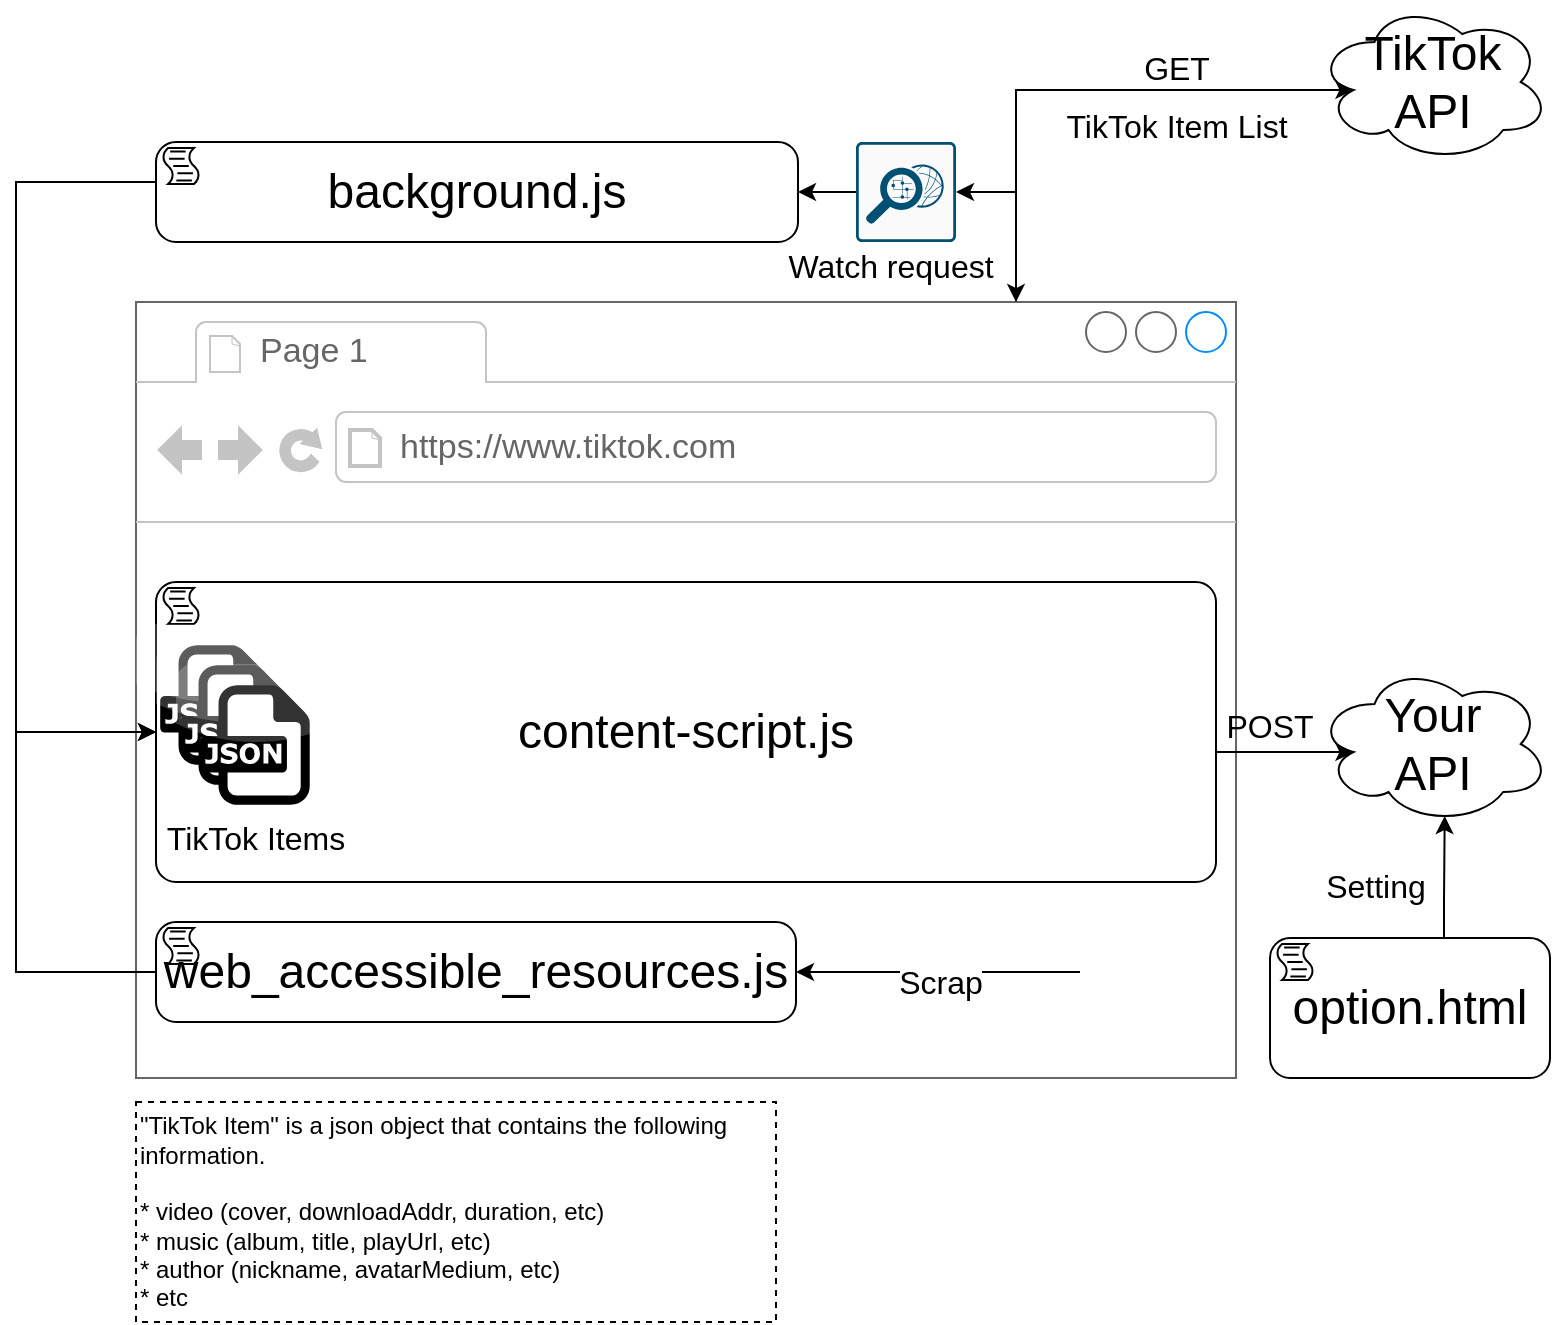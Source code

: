 <mxfile version="16.2.7" type="device"><diagram id="IWbKpT7Wa2sUhR-Hz-9m" name="Page-1"><mxGraphModel dx="946" dy="662" grid="1" gridSize="10" guides="1" tooltips="1" connect="1" arrows="1" fold="1" page="1" pageScale="1" pageWidth="827" pageHeight="1169" math="0" shadow="0"><root><mxCell id="0"/><mxCell id="1" parent="0"/><mxCell id="ddnNgZPIODBz0ePGAksw-3" value="&quot;TikTok Item&quot; is a json object that contains the following information.&lt;br&gt;&lt;br&gt;* video (cover,&amp;nbsp;downloadAddr,&amp;nbsp;duration, etc)&amp;nbsp;&lt;br&gt;* music (&lt;span&gt;album,&amp;nbsp;&lt;/span&gt;title,&amp;nbsp;playUrl, etc)&lt;br&gt;* author (nickname,&amp;nbsp;avatarMedium, etc)&lt;br&gt;* etc" style="rounded=0;whiteSpace=wrap;html=1;dashed=1;align=left;" parent="1" vertex="1"><mxGeometry x="120" y="550" width="320" height="110" as="geometry"/></mxCell><mxCell id="FhACLJJ7yMYgh7Y-m1jK-38" style="edgeStyle=orthogonalEdgeStyle;rounded=0;orthogonalLoop=1;jettySize=auto;html=1;entryX=0.16;entryY=0.55;entryDx=0;entryDy=0;entryPerimeter=0;fontSize=24;" parent="1" source="FhACLJJ7yMYgh7Y-m1jK-1" target="FhACLJJ7yMYgh7Y-m1jK-34" edge="1"><mxGeometry relative="1" as="geometry"><Array as="points"><mxPoint x="560" y="44"/></Array></mxGeometry></mxCell><mxCell id="FhACLJJ7yMYgh7Y-m1jK-1" value="" style="strokeWidth=1;shadow=0;dashed=0;align=center;html=1;shape=mxgraph.mockup.containers.browserWindow;rSize=0;strokeColor=#666666;strokeColor2=#008cff;strokeColor3=#c4c4c4;mainText=,;recursiveResize=0;" parent="1" vertex="1"><mxGeometry x="120" y="150" width="550" height="388" as="geometry"/></mxCell><mxCell id="FhACLJJ7yMYgh7Y-m1jK-2" value="Page 1" style="strokeWidth=1;shadow=0;dashed=0;align=center;html=1;shape=mxgraph.mockup.containers.anchor;fontSize=17;fontColor=#666666;align=left;" parent="FhACLJJ7yMYgh7Y-m1jK-1" vertex="1"><mxGeometry x="60" y="12" width="110" height="26" as="geometry"/></mxCell><mxCell id="FhACLJJ7yMYgh7Y-m1jK-3" value="https://www.tiktok.com" style="strokeWidth=1;shadow=0;dashed=0;align=center;html=1;shape=mxgraph.mockup.containers.anchor;rSize=0;fontSize=17;fontColor=#666666;align=left;" parent="FhACLJJ7yMYgh7Y-m1jK-1" vertex="1"><mxGeometry x="130" y="60" width="250" height="26" as="geometry"/></mxCell><mxCell id="FhACLJJ7yMYgh7Y-m1jK-4" value="content-script.js" style="points=[[0.25,0,0],[0.5,0,0],[0.75,0,0],[1,0.25,0],[1,0.5,0],[1,0.75,0],[0.75,1,0],[0.5,1,0],[0.25,1,0],[0,0.75,0],[0,0.5,0],[0,0.25,0]];shape=mxgraph.bpmn.task;whiteSpace=wrap;rectStyle=rounded;size=10;taskMarker=script;fontSize=24;" parent="FhACLJJ7yMYgh7Y-m1jK-1" vertex="1"><mxGeometry x="10" y="140" width="530" height="150" as="geometry"/></mxCell><mxCell id="FhACLJJ7yMYgh7Y-m1jK-9" style="edgeStyle=orthogonalEdgeStyle;rounded=0;orthogonalLoop=1;jettySize=auto;html=1;exitX=0;exitY=0.5;exitDx=0;exitDy=0;exitPerimeter=0;entryX=0;entryY=0.5;entryDx=0;entryDy=0;entryPerimeter=0;fontSize=24;" parent="FhACLJJ7yMYgh7Y-m1jK-1" source="FhACLJJ7yMYgh7Y-m1jK-5" target="FhACLJJ7yMYgh7Y-m1jK-4" edge="1"><mxGeometry relative="1" as="geometry"><Array as="points"><mxPoint x="-60" y="335"/><mxPoint x="-60" y="215"/></Array></mxGeometry></mxCell><mxCell id="FhACLJJ7yMYgh7Y-m1jK-5" value="web_accessible_resources.js" style="points=[[0.25,0,0],[0.5,0,0],[0.75,0,0],[1,0.25,0],[1,0.5,0],[1,0.75,0],[0.75,1,0],[0.5,1,0],[0.25,1,0],[0,0.75,0],[0,0.5,0],[0,0.25,0]];shape=mxgraph.bpmn.task;whiteSpace=wrap;rectStyle=rounded;size=10;taskMarker=script;fontSize=24;" parent="FhACLJJ7yMYgh7Y-m1jK-1" vertex="1"><mxGeometry x="10" y="310" width="320" height="50" as="geometry"/></mxCell><mxCell id="FhACLJJ7yMYgh7Y-m1jK-33" style="edgeStyle=orthogonalEdgeStyle;rounded=0;orthogonalLoop=1;jettySize=auto;html=1;exitX=0;exitY=0.5;exitDx=0;exitDy=0;entryX=1;entryY=0.5;entryDx=0;entryDy=0;entryPerimeter=0;fontSize=24;" parent="FhACLJJ7yMYgh7Y-m1jK-1" source="FhACLJJ7yMYgh7Y-m1jK-32" target="FhACLJJ7yMYgh7Y-m1jK-5" edge="1"><mxGeometry relative="1" as="geometry"/></mxCell><mxCell id="FhACLJJ7yMYgh7Y-m1jK-53" value="&lt;font style=&quot;font-size: 16px&quot;&gt;Scrap&lt;/font&gt;" style="edgeLabel;html=1;align=center;verticalAlign=middle;resizable=0;points=[];fontSize=24;" parent="FhACLJJ7yMYgh7Y-m1jK-33" vertex="1" connectable="0"><mxGeometry x="-0.014" y="3" relative="1" as="geometry"><mxPoint as="offset"/></mxGeometry></mxCell><mxCell id="FhACLJJ7yMYgh7Y-m1jK-32" value="" style="shape=image;html=1;verticalAlign=top;verticalLabelPosition=bottom;labelBackgroundColor=#ffffff;imageAspect=0;aspect=fixed;image=https://cdn1.iconfinder.com/data/icons/hawcons/32/699858-icon-76-document-file-html-128.png;fontSize=24;strokeColor=#000000;fillColor=none;" parent="FhACLJJ7yMYgh7Y-m1jK-1" vertex="1"><mxGeometry x="472" y="301" width="68" height="68" as="geometry"/></mxCell><mxCell id="ddnNgZPIODBz0ePGAksw-5" value="" style="dashed=0;outlineConnect=0;html=1;align=center;labelPosition=center;verticalLabelPosition=bottom;verticalAlign=top;shape=mxgraph.webicons.json;gradientColor=none;fillColor=none;" parent="FhACLJJ7yMYgh7Y-m1jK-1" vertex="1"><mxGeometry y="161" width="80" height="80" as="geometry"/></mxCell><mxCell id="ddnNgZPIODBz0ePGAksw-12" value="&lt;font style=&quot;font-size: 16px&quot;&gt;TikTok Items&lt;/font&gt;" style="text;html=1;strokeColor=none;fillColor=none;align=center;verticalAlign=middle;whiteSpace=wrap;rounded=0;fontSize=24;" parent="FhACLJJ7yMYgh7Y-m1jK-1" vertex="1"><mxGeometry x="10" y="251" width="100" height="30" as="geometry"/></mxCell><mxCell id="_p_75_yj4J1Rh_BHz_vX-16" value="" style="dashed=0;outlineConnect=0;html=1;align=center;labelPosition=center;verticalLabelPosition=bottom;verticalAlign=top;shape=mxgraph.webicons.json;gradientColor=none;fillColor=none;" vertex="1" parent="FhACLJJ7yMYgh7Y-m1jK-1"><mxGeometry x="10" y="171" width="80" height="80" as="geometry"/></mxCell><mxCell id="_p_75_yj4J1Rh_BHz_vX-17" value="" style="dashed=0;outlineConnect=0;html=1;align=center;labelPosition=center;verticalLabelPosition=bottom;verticalAlign=top;shape=mxgraph.webicons.json;gradientColor=none;fillColor=none;" vertex="1" parent="FhACLJJ7yMYgh7Y-m1jK-1"><mxGeometry x="20" y="181" width="80" height="80" as="geometry"/></mxCell><mxCell id="FhACLJJ7yMYgh7Y-m1jK-10" style="edgeStyle=orthogonalEdgeStyle;rounded=0;orthogonalLoop=1;jettySize=auto;html=1;exitX=0;exitY=0.5;exitDx=0;exitDy=0;exitPerimeter=0;entryX=0;entryY=0.5;entryDx=0;entryDy=0;entryPerimeter=0;fontSize=24;" parent="1" source="FhACLJJ7yMYgh7Y-m1jK-6" target="FhACLJJ7yMYgh7Y-m1jK-4" edge="1"><mxGeometry relative="1" as="geometry"><Array as="points"><mxPoint x="60" y="90"/><mxPoint x="60" y="365"/></Array></mxGeometry></mxCell><mxCell id="FhACLJJ7yMYgh7Y-m1jK-6" value="background.js" style="points=[[0.25,0,0],[0.5,0,0],[0.75,0,0],[1,0.25,0],[1,0.5,0],[1,0.75,0],[0.75,1,0],[0.5,1,0],[0.25,1,0],[0,0.75,0],[0,0.5,0],[0,0.25,0]];shape=mxgraph.bpmn.task;whiteSpace=wrap;rectStyle=rounded;size=10;taskMarker=script;fontSize=24;" parent="1" vertex="1"><mxGeometry x="130" y="70" width="321" height="50" as="geometry"/></mxCell><mxCell id="FhACLJJ7yMYgh7Y-m1jK-44" style="edgeStyle=orthogonalEdgeStyle;rounded=0;orthogonalLoop=1;jettySize=auto;html=1;exitX=0;exitY=0.5;exitDx=0;exitDy=0;exitPerimeter=0;entryX=1;entryY=0.5;entryDx=0;entryDy=0;entryPerimeter=0;fontSize=24;" parent="1" source="FhACLJJ7yMYgh7Y-m1jK-16" target="FhACLJJ7yMYgh7Y-m1jK-6" edge="1"><mxGeometry relative="1" as="geometry"/></mxCell><mxCell id="FhACLJJ7yMYgh7Y-m1jK-16" value="" style="points=[[0.015,0.015,0],[0.985,0.015,0],[0.985,0.985,0],[0.015,0.985,0],[0.25,0,0],[0.5,0,0],[0.75,0,0],[1,0.25,0],[1,0.5,0],[1,0.75,0],[0.75,1,0],[0.5,1,0],[0.25,1,0],[0,0.75,0],[0,0.5,0],[0,0.25,0]];verticalLabelPosition=bottom;html=1;verticalAlign=top;aspect=fixed;align=center;pointerEvents=1;shape=mxgraph.cisco19.rect;prIcon=monitoring;fillColor=#FAFAFA;strokeColor=#005073;fontSize=24;" parent="1" vertex="1"><mxGeometry x="480" y="70" width="50" height="50" as="geometry"/></mxCell><mxCell id="FhACLJJ7yMYgh7Y-m1jK-40" style="edgeStyle=orthogonalEdgeStyle;rounded=0;orthogonalLoop=1;jettySize=auto;html=1;exitX=0.16;exitY=0.55;exitDx=0;exitDy=0;exitPerimeter=0;fontSize=24;" parent="1" source="FhACLJJ7yMYgh7Y-m1jK-34" edge="1"><mxGeometry relative="1" as="geometry"><mxPoint x="560" y="150" as="targetPoint"/><Array as="points"><mxPoint x="560" y="44"/><mxPoint x="560" y="150"/></Array></mxGeometry></mxCell><mxCell id="FhACLJJ7yMYgh7Y-m1jK-34" value="&lt;font style=&quot;font-size: 24px&quot;&gt;TikTok&lt;br&gt;API&lt;/font&gt;" style="ellipse;shape=cloud;whiteSpace=wrap;html=1;fontSize=24;strokeColor=#000000;fillColor=none;align=center;" parent="1" vertex="1"><mxGeometry x="710" width="117" height="80" as="geometry"/></mxCell><mxCell id="FhACLJJ7yMYgh7Y-m1jK-41" value="&lt;font style=&quot;font-size: 16px&quot;&gt;GET &lt;br&gt;TikTok Item List&lt;br&gt;&lt;/font&gt;" style="text;html=1;align=center;verticalAlign=middle;resizable=0;points=[];autosize=1;strokeColor=none;fontSize=24;" parent="1" vertex="1"><mxGeometry x="575" y="10" width="130" height="70" as="geometry"/></mxCell><mxCell id="FhACLJJ7yMYgh7Y-m1jK-43" value="" style="endArrow=classic;html=1;fontSize=24;entryX=1;entryY=0.5;entryDx=0;entryDy=0;entryPerimeter=0;" parent="1" target="FhACLJJ7yMYgh7Y-m1jK-16" edge="1"><mxGeometry width="50" height="50" relative="1" as="geometry"><mxPoint x="560" y="95" as="sourcePoint"/><mxPoint x="400" y="250" as="targetPoint"/></mxGeometry></mxCell><mxCell id="FhACLJJ7yMYgh7Y-m1jK-61" style="edgeStyle=orthogonalEdgeStyle;rounded=0;orthogonalLoop=1;jettySize=auto;html=1;entryX=0.16;entryY=0.55;entryDx=0;entryDy=0;entryPerimeter=0;fontSize=24;" parent="1" target="FhACLJJ7yMYgh7Y-m1jK-60" edge="1"><mxGeometry relative="1" as="geometry"><Array as="points"><mxPoint x="670" y="375"/><mxPoint x="670" y="375"/></Array><mxPoint x="660" y="375" as="sourcePoint"/></mxGeometry></mxCell><mxCell id="FhACLJJ7yMYgh7Y-m1jK-57" value="&lt;span style=&quot;font-size: 16px&quot;&gt;Watch request&lt;/span&gt;" style="text;html=1;strokeColor=none;fillColor=none;align=center;verticalAlign=middle;whiteSpace=wrap;rounded=0;fontSize=24;" parent="1" vertex="1"><mxGeometry x="445" y="120" width="105" height="20" as="geometry"/></mxCell><mxCell id="FhACLJJ7yMYgh7Y-m1jK-60" value="&lt;font style=&quot;font-size: 24px&quot;&gt;Your&lt;br&gt;API&lt;/font&gt;" style="ellipse;shape=cloud;whiteSpace=wrap;html=1;fontSize=24;strokeColor=#000000;fillColor=none;align=center;" parent="1" vertex="1"><mxGeometry x="710" y="331" width="117" height="80" as="geometry"/></mxCell><mxCell id="FhACLJJ7yMYgh7Y-m1jK-63" value="&lt;font style=&quot;font-size: 16px&quot;&gt;POST&lt;/font&gt;" style="text;html=1;strokeColor=none;fillColor=none;align=center;verticalAlign=middle;whiteSpace=wrap;rounded=0;fontSize=24;" parent="1" vertex="1"><mxGeometry x="667" y="350" width="40" height="20" as="geometry"/></mxCell><mxCell id="FhACLJJ7yMYgh7Y-m1jK-65" style="edgeStyle=orthogonalEdgeStyle;rounded=0;orthogonalLoop=1;jettySize=auto;html=1;entryX=0.55;entryY=0.95;entryDx=0;entryDy=0;entryPerimeter=0;fontSize=24;" parent="1" source="FhACLJJ7yMYgh7Y-m1jK-64" target="FhACLJJ7yMYgh7Y-m1jK-60" edge="1"><mxGeometry relative="1" as="geometry"><Array as="points"><mxPoint x="774" y="450"/><mxPoint x="774" y="450"/></Array></mxGeometry></mxCell><mxCell id="FhACLJJ7yMYgh7Y-m1jK-64" value="option.html" style="points=[[0.25,0,0],[0.5,0,0],[0.75,0,0],[1,0.25,0],[1,0.5,0],[1,0.75,0],[0.75,1,0],[0.5,1,0],[0.25,1,0],[0,0.75,0],[0,0.5,0],[0,0.25,0]];shape=mxgraph.bpmn.task;whiteSpace=wrap;rectStyle=rounded;size=10;taskMarker=script;fontSize=24;" parent="1" vertex="1"><mxGeometry x="687" y="468" width="140" height="70" as="geometry"/></mxCell><mxCell id="FhACLJJ7yMYgh7Y-m1jK-67" value="&lt;font style=&quot;font-size: 16px&quot;&gt;Setting&lt;/font&gt;" style="text;html=1;strokeColor=none;fillColor=none;align=center;verticalAlign=middle;whiteSpace=wrap;rounded=0;fontSize=24;" parent="1" vertex="1"><mxGeometry x="720" y="430" width="40" height="20" as="geometry"/></mxCell><mxCell id="ddnNgZPIODBz0ePGAksw-4" value="" style="shape=image;html=1;verticalAlign=top;verticalLabelPosition=bottom;labelBackgroundColor=#ffffff;imageAspect=0;aspect=fixed;image=https://cdn4.iconfinder.com/data/icons/ionicons/512/icon-information-128.png;" parent="1" vertex="1"><mxGeometry x="390" y="620" width="40" height="40" as="geometry"/></mxCell></root></mxGraphModel></diagram></mxfile>